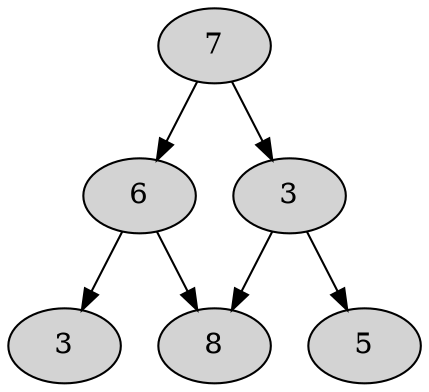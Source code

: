 digraph C {
  graph [ bgcolor="transparent" ];
  node [ style=filled ];

  A -> B
  A -> C
  B -> D
  B -> E
  C -> E
  C -> F

  A [label=7]
  B [label=6]
  C [label=3]
  D [label=3]
  E [label=8]
  F [label=5]
}

